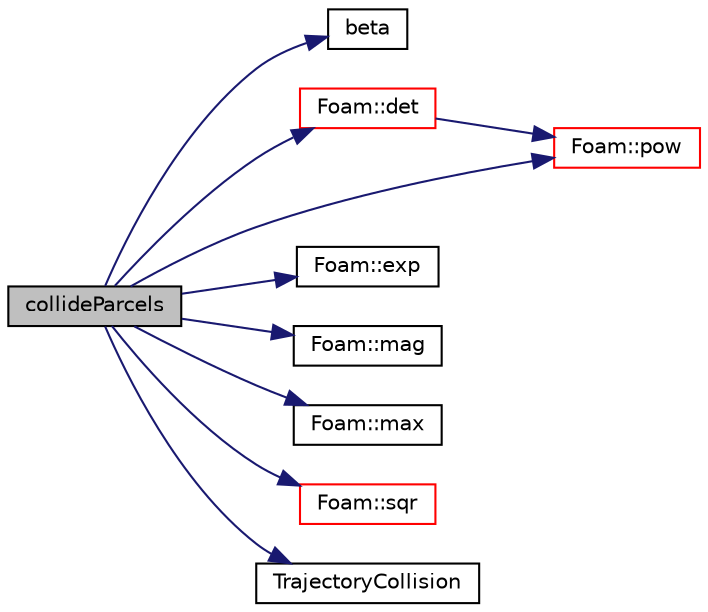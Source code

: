 digraph "collideParcels"
{
  bgcolor="transparent";
  edge [fontname="Helvetica",fontsize="10",labelfontname="Helvetica",labelfontsize="10"];
  node [fontname="Helvetica",fontsize="10",shape=record];
  rankdir="LR";
  Node23 [label="collideParcels",height=0.2,width=0.4,color="black", fillcolor="grey75", style="filled", fontcolor="black"];
  Node23 -> Node24 [color="midnightblue",fontsize="10",style="solid",fontname="Helvetica"];
  Node24 [label="beta",height=0.2,width=0.4,color="black",URL="$a41468.html#a7f7bcc92fa37329ef6b25b3a843cb8ba"];
  Node23 -> Node25 [color="midnightblue",fontsize="10",style="solid",fontname="Helvetica"];
  Node25 [label="Foam::det",height=0.2,width=0.4,color="red",URL="$a21851.html#a0661214f1c72feedb965c88d685f8036"];
  Node25 -> Node28 [color="midnightblue",fontsize="10",style="solid",fontname="Helvetica"];
  Node28 [label="Foam::pow",height=0.2,width=0.4,color="red",URL="$a21851.html#a7500c8e9d27a442adc75e287de074c7c"];
  Node23 -> Node30 [color="midnightblue",fontsize="10",style="solid",fontname="Helvetica"];
  Node30 [label="Foam::exp",height=0.2,width=0.4,color="black",URL="$a21851.html#a12bca6c677fcf0977532179c3cb9bb89"];
  Node23 -> Node31 [color="midnightblue",fontsize="10",style="solid",fontname="Helvetica"];
  Node31 [label="Foam::mag",height=0.2,width=0.4,color="black",URL="$a21851.html#a929da2a3fdcf3dacbbe0487d3a330dae"];
  Node23 -> Node32 [color="midnightblue",fontsize="10",style="solid",fontname="Helvetica"];
  Node32 [label="Foam::max",height=0.2,width=0.4,color="black",URL="$a21851.html#ac993e906cf2774ae77e666bc24e81733"];
  Node23 -> Node28 [color="midnightblue",fontsize="10",style="solid",fontname="Helvetica"];
  Node23 -> Node33 [color="midnightblue",fontsize="10",style="solid",fontname="Helvetica"];
  Node33 [label="Foam::sqr",height=0.2,width=0.4,color="red",URL="$a21851.html#a277dc11c581d53826ab5090b08f3b17b"];
  Node23 -> Node34 [color="midnightblue",fontsize="10",style="solid",fontname="Helvetica"];
  Node34 [label="TrajectoryCollision",height=0.2,width=0.4,color="black",URL="$a25721.html#abf2068eaf5a438b7d41b0463fd0dcd35",tooltip="Construct from dictionary. "];
}
